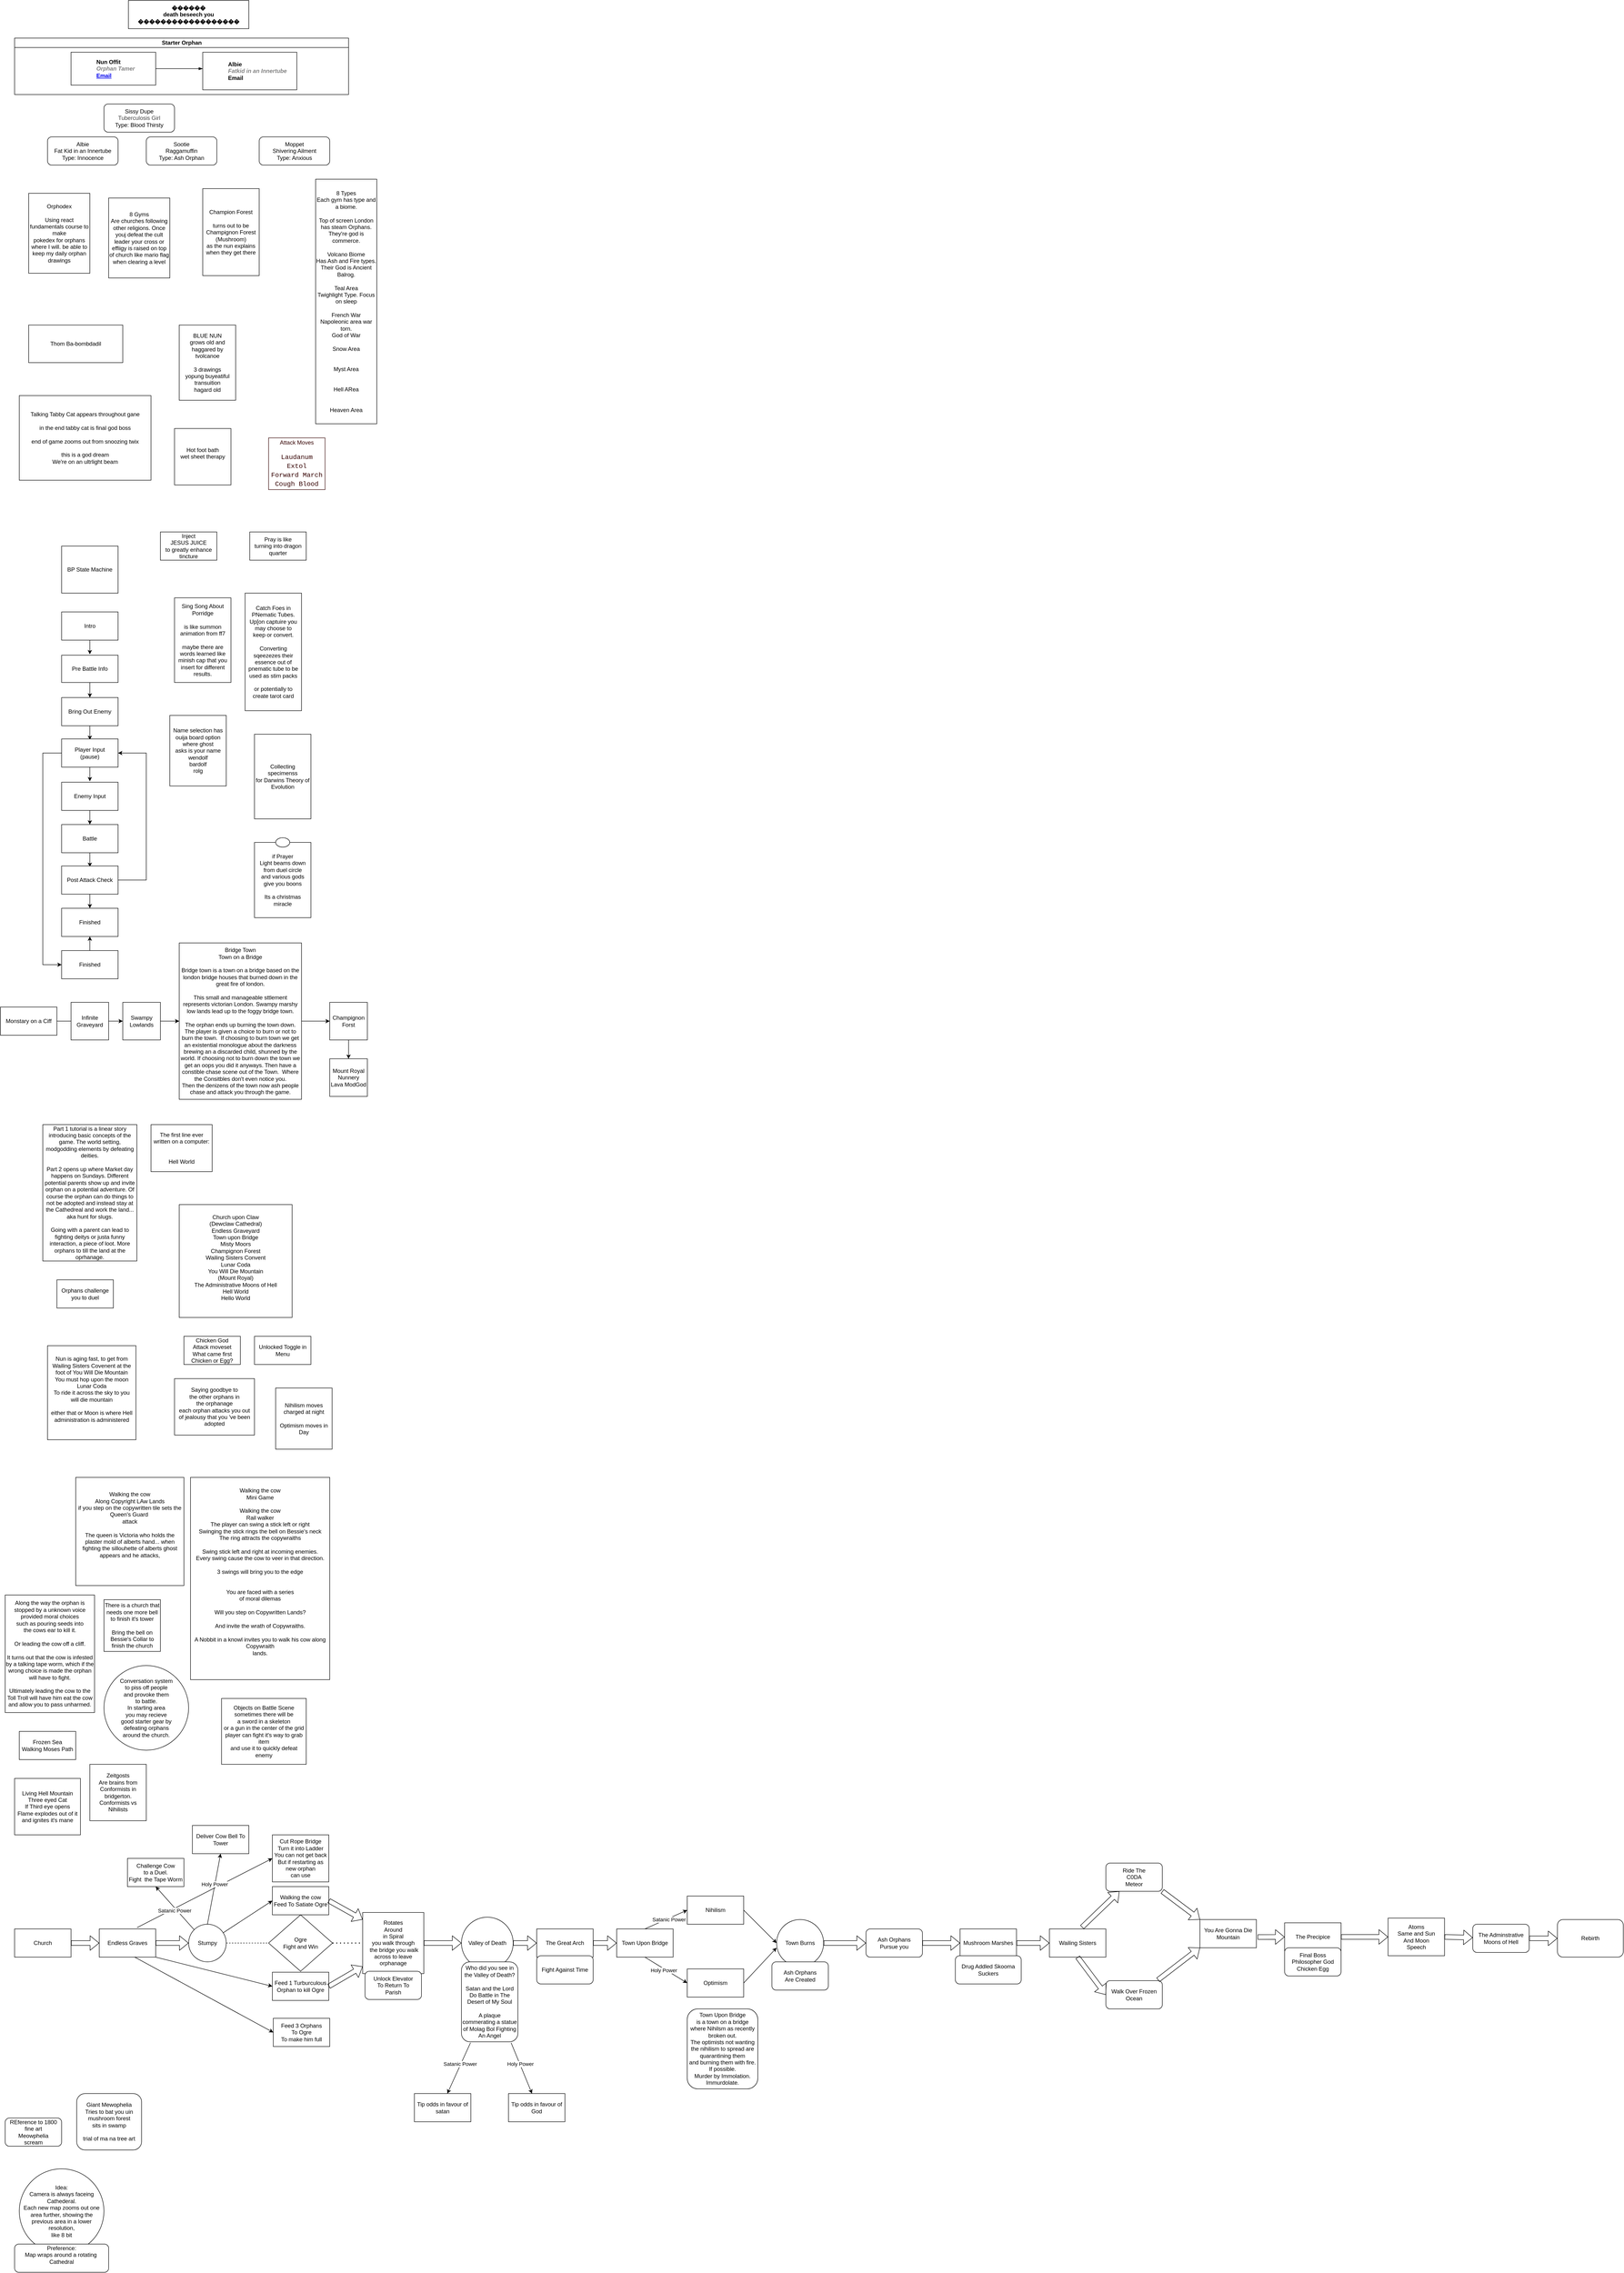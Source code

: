 <mxfile>
    <diagram id="prtHgNgQTEPvFCAcTncT" name="Page-1">
        <mxGraphModel dx="790" dy="664" grid="1" gridSize="10" guides="1" tooltips="1" connect="1" arrows="1" fold="1" page="1" pageScale="1" pageWidth="827" pageHeight="1169" math="0" shadow="0">
            <root>
                <mxCell id="0"/>
                <mxCell id="1" parent="0"/>
                <mxCell id="dNxyNK7c78bLwvsdeMH5-11" value="Starter Orphan" style="swimlane;html=1;startSize=20;horizontal=1;containerType=tree;glass=0;" parent="1" vertex="1">
                    <mxGeometry x="40" y="80" width="710" height="120" as="geometry"/>
                </mxCell>
                <UserObject label="%name%&lt;br&gt;&lt;i style=&quot;color: gray&quot;&gt;%position%&lt;/i&gt;&lt;br&gt;&lt;a href=&quot;mailto:%email%&quot;&gt;Email&lt;/a&gt;" name="Nun Offit" position="Orphan Tamer" location="Office 1" email="me@example.com" placeholders="1" link="https://www.draw.io" id="dNxyNK7c78bLwvsdeMH5-12">
                    <mxCell style="label;image=https://cdn3.iconfinder.com/data/icons/user-avatars-1/512/users-3-128.png;whiteSpace=wrap;html=1;rounded=0;glass=0;treeMoving=1;treeFolding=1;" parent="dNxyNK7c78bLwvsdeMH5-11" vertex="1">
                        <mxGeometry x="120" y="30" width="180" height="70" as="geometry"/>
                    </mxCell>
                </UserObject>
                <mxCell id="dNxyNK7c78bLwvsdeMH5-13" value="" style="endArrow=blockThin;endFill=1;fontSize=11;edgeStyle=elbowEdgeStyle;elbow=vertical;rounded=0;" parent="dNxyNK7c78bLwvsdeMH5-11" source="dNxyNK7c78bLwvsdeMH5-12" target="dNxyNK7c78bLwvsdeMH5-14" edge="1">
                    <mxGeometry relative="1" as="geometry"/>
                </mxCell>
                <UserObject label="Albie&lt;br&gt;&lt;i style=&quot;color: gray&quot;&gt;Fatkid in an Innertube&lt;/i&gt;&lt;br&gt;Email" name="Priest Peter Phillips" position="Orphan Tamer" location="Office 2" placeholders="1" id="dNxyNK7c78bLwvsdeMH5-14">
                    <mxCell style="label;image=https://cdn3.iconfinder.com/data/icons/user-avatars-1/512/users-10-3-128.png;whiteSpace=wrap;html=1;rounded=0;glass=0;treeFolding=1;treeMoving=1;" parent="dNxyNK7c78bLwvsdeMH5-11" vertex="1">
                        <mxGeometry x="400" y="30" width="200" height="80" as="geometry"/>
                    </mxCell>
                </UserObject>
                <mxCell id="9H34w2Jh71Ep6UbLUVoz-1" value="&lt;div&gt;Albie&lt;/div&gt;Fat Kid in an Innertube&lt;div&gt;Type: Innocence&lt;/div&gt;" style="rounded=1;whiteSpace=wrap;html=1;" parent="1" vertex="1">
                    <mxGeometry x="110" y="290" width="150" height="60" as="geometry"/>
                </mxCell>
                <mxCell id="9H34w2Jh71Ep6UbLUVoz-2" value="&lt;div&gt;Sootie&lt;/div&gt;Raggamuffin&lt;br&gt;&lt;div&gt;Type: Ash Orphan&lt;/div&gt;" style="rounded=1;whiteSpace=wrap;html=1;" parent="1" vertex="1">
                    <mxGeometry x="320" y="290" width="150" height="60" as="geometry"/>
                </mxCell>
                <mxCell id="9H34w2Jh71Ep6UbLUVoz-3" value="&lt;div&gt;Moppet&lt;/div&gt;Shivering Ailment&lt;br&gt;&lt;div&gt;Type: Anxious&lt;/div&gt;" style="rounded=1;whiteSpace=wrap;html=1;" parent="1" vertex="1">
                    <mxGeometry x="560" y="290" width="150" height="60" as="geometry"/>
                </mxCell>
                <mxCell id="c4BANhSZFIQ7KN4WRA-t-1" value="Orphodex&lt;div&gt;&lt;br&gt;&lt;/div&gt;&lt;div&gt;Using react fundamentals course to make&lt;/div&gt;&lt;div&gt;pokedex for orphans where I will. be able to keep my daily orphan drawings&lt;/div&gt;" style="rounded=0;whiteSpace=wrap;html=1;" parent="1" vertex="1">
                    <mxGeometry x="70" y="410" width="130" height="170" as="geometry"/>
                </mxCell>
                <mxCell id="lMN6it-LYemtHTq4qIZc-1" value="8 Gyms&lt;div&gt;Are churches following other religions. Once youj defeat the cult leader your cross or effiigy is raised on top of church like mario flag when clearing a level&lt;/div&gt;" style="rounded=0;whiteSpace=wrap;html=1;" parent="1" vertex="1">
                    <mxGeometry x="240" y="420" width="130" height="170" as="geometry"/>
                </mxCell>
                <mxCell id="lMN6it-LYemtHTq4qIZc-2" value="&lt;div&gt;8 Types&lt;/div&gt;&lt;div&gt;Each gym has type and a biome.&lt;/div&gt;&lt;div&gt;&lt;br&gt;&lt;/div&gt;&lt;div&gt;Top of screen London has steam Orphans.&lt;/div&gt;&lt;div&gt;They&#39;re god is commerce.&lt;/div&gt;&lt;div&gt;&lt;br&gt;&lt;/div&gt;&lt;div&gt;Volcano Biome&lt;br&gt;Has Ash and Fire types. Their God is Ancient Balrog.&lt;/div&gt;&lt;div&gt;&lt;br&gt;&lt;/div&gt;&lt;div&gt;Teal Area&lt;/div&gt;&lt;div&gt;Twighlight Type. Focus on sleep&lt;/div&gt;&lt;div&gt;&lt;br&gt;&lt;/div&gt;&lt;div&gt;French War&lt;br&gt;Napoleonic area war torn.&lt;br&gt;God of War&lt;/div&gt;&lt;div&gt;&lt;br&gt;&lt;/div&gt;&lt;div&gt;Snow Area&lt;br&gt;&lt;br&gt;&lt;br&gt;Myst Area&lt;br&gt;&lt;br&gt;&lt;/div&gt;&lt;div&gt;&lt;br&gt;&lt;/div&gt;&lt;div&gt;Hell ARea&lt;/div&gt;&lt;div&gt;&lt;br&gt;&lt;/div&gt;&lt;div&gt;&lt;br&gt;&lt;/div&gt;&lt;div&gt;Heaven Area&lt;/div&gt;" style="rounded=0;whiteSpace=wrap;html=1;" parent="1" vertex="1">
                    <mxGeometry x="680" y="380" width="130" height="520" as="geometry"/>
                </mxCell>
                <mxCell id="1dcjqhPWXCqPS0pfsLZp-1" value="BP State Machine" style="rounded=0;whiteSpace=wrap;html=1;" parent="1" vertex="1">
                    <mxGeometry x="140" y="1160" width="120" height="100" as="geometry"/>
                </mxCell>
                <mxCell id="1dcjqhPWXCqPS0pfsLZp-2" value="Intro" style="rounded=0;whiteSpace=wrap;html=1;" parent="1" vertex="1">
                    <mxGeometry x="140" y="1300" width="120" height="60" as="geometry"/>
                </mxCell>
                <mxCell id="1dcjqhPWXCqPS0pfsLZp-5" value="" style="endArrow=classic;html=1;rounded=0;exitX=0.5;exitY=1;exitDx=0;exitDy=0;entryX=0.5;entryY=0;entryDx=0;entryDy=0;" parent="1" source="1dcjqhPWXCqPS0pfsLZp-2" edge="1">
                    <mxGeometry width="50" height="50" relative="1" as="geometry">
                        <mxPoint x="390" y="1340" as="sourcePoint"/>
                        <mxPoint x="200" y="1390" as="targetPoint"/>
                    </mxGeometry>
                </mxCell>
                <mxCell id="1dcjqhPWXCqPS0pfsLZp-6" value="Pre Battle Info" style="rounded=0;whiteSpace=wrap;html=1;" parent="1" vertex="1">
                    <mxGeometry x="140" y="1392" width="120" height="58" as="geometry"/>
                </mxCell>
                <mxCell id="1dcjqhPWXCqPS0pfsLZp-7" value="" style="endArrow=classic;html=1;rounded=0;exitX=0.5;exitY=1;exitDx=0;exitDy=0;entryX=0.5;entryY=0;entryDx=0;entryDy=0;" parent="1" source="1dcjqhPWXCqPS0pfsLZp-6" edge="1">
                    <mxGeometry width="50" height="50" relative="1" as="geometry">
                        <mxPoint x="390" y="1432" as="sourcePoint"/>
                        <mxPoint x="200" y="1482" as="targetPoint"/>
                    </mxGeometry>
                </mxCell>
                <mxCell id="1dcjqhPWXCqPS0pfsLZp-8" value="Bring Out Enemy" style="rounded=0;whiteSpace=wrap;html=1;" parent="1" vertex="1">
                    <mxGeometry x="140" y="1482" width="120" height="60" as="geometry"/>
                </mxCell>
                <mxCell id="1dcjqhPWXCqPS0pfsLZp-9" value="" style="endArrow=classic;html=1;rounded=0;exitX=0.5;exitY=1;exitDx=0;exitDy=0;entryX=0.5;entryY=0;entryDx=0;entryDy=0;" parent="1" source="1dcjqhPWXCqPS0pfsLZp-8" edge="1">
                    <mxGeometry width="50" height="50" relative="1" as="geometry">
                        <mxPoint x="390" y="1522" as="sourcePoint"/>
                        <mxPoint x="200" y="1572" as="targetPoint"/>
                    </mxGeometry>
                </mxCell>
                <mxCell id="1dcjqhPWXCqPS0pfsLZp-10" value="Player Input&lt;br&gt;(pause)" style="rounded=0;whiteSpace=wrap;html=1;" parent="1" vertex="1">
                    <mxGeometry x="140" y="1570" width="120" height="60" as="geometry"/>
                </mxCell>
                <mxCell id="1dcjqhPWXCqPS0pfsLZp-11" value="" style="endArrow=classic;html=1;rounded=0;exitX=0.5;exitY=1;exitDx=0;exitDy=0;entryX=0.5;entryY=0;entryDx=0;entryDy=0;" parent="1" source="1dcjqhPWXCqPS0pfsLZp-10" edge="1">
                    <mxGeometry width="50" height="50" relative="1" as="geometry">
                        <mxPoint x="390" y="1610" as="sourcePoint"/>
                        <mxPoint x="200" y="1660" as="targetPoint"/>
                    </mxGeometry>
                </mxCell>
                <mxCell id="1dcjqhPWXCqPS0pfsLZp-12" value="Enemy Input" style="rounded=0;whiteSpace=wrap;html=1;" parent="1" vertex="1">
                    <mxGeometry x="140" y="1662" width="120" height="60" as="geometry"/>
                </mxCell>
                <mxCell id="1dcjqhPWXCqPS0pfsLZp-13" value="" style="endArrow=classic;html=1;rounded=0;exitX=0.5;exitY=1;exitDx=0;exitDy=0;entryX=0.5;entryY=0;entryDx=0;entryDy=0;" parent="1" source="1dcjqhPWXCqPS0pfsLZp-12" edge="1">
                    <mxGeometry width="50" height="50" relative="1" as="geometry">
                        <mxPoint x="390" y="1702" as="sourcePoint"/>
                        <mxPoint x="200" y="1752" as="targetPoint"/>
                    </mxGeometry>
                </mxCell>
                <mxCell id="1dcjqhPWXCqPS0pfsLZp-14" value="Battle" style="rounded=0;whiteSpace=wrap;html=1;" parent="1" vertex="1">
                    <mxGeometry x="140" y="1752" width="120" height="60" as="geometry"/>
                </mxCell>
                <mxCell id="1dcjqhPWXCqPS0pfsLZp-15" value="" style="endArrow=classic;html=1;rounded=0;exitX=0.5;exitY=1;exitDx=0;exitDy=0;entryX=0.5;entryY=0;entryDx=0;entryDy=0;" parent="1" source="1dcjqhPWXCqPS0pfsLZp-14" edge="1">
                    <mxGeometry width="50" height="50" relative="1" as="geometry">
                        <mxPoint x="390" y="1792" as="sourcePoint"/>
                        <mxPoint x="200" y="1842" as="targetPoint"/>
                    </mxGeometry>
                </mxCell>
                <mxCell id="1dcjqhPWXCqPS0pfsLZp-16" value="" style="endArrow=classic;html=1;rounded=0;entryX=1;entryY=0.5;entryDx=0;entryDy=0;exitX=1;exitY=0.5;exitDx=0;exitDy=0;" parent="1" source="1dcjqhPWXCqPS0pfsLZp-18" target="1dcjqhPWXCqPS0pfsLZp-10" edge="1">
                    <mxGeometry width="50" height="50" relative="1" as="geometry">
                        <mxPoint x="320" y="1880" as="sourcePoint"/>
                        <mxPoint x="440" y="1540" as="targetPoint"/>
                        <Array as="points">
                            <mxPoint x="320" y="1870"/>
                            <mxPoint x="320" y="1600"/>
                        </Array>
                    </mxGeometry>
                </mxCell>
                <mxCell id="1dcjqhPWXCqPS0pfsLZp-17" value="" style="endArrow=classic;html=1;rounded=0;exitX=0;exitY=0.5;exitDx=0;exitDy=0;entryX=0;entryY=0.5;entryDx=0;entryDy=0;" parent="1" source="1dcjqhPWXCqPS0pfsLZp-10" target="1dcjqhPWXCqPS0pfsLZp-23" edge="1">
                    <mxGeometry width="50" height="50" relative="1" as="geometry">
                        <mxPoint x="390" y="1580" as="sourcePoint"/>
                        <mxPoint x="90" y="2080" as="targetPoint"/>
                        <Array as="points">
                            <mxPoint x="100" y="1600"/>
                            <mxPoint x="100" y="2050"/>
                        </Array>
                    </mxGeometry>
                </mxCell>
                <mxCell id="1dcjqhPWXCqPS0pfsLZp-18" value="Post Attack Check" style="rounded=0;whiteSpace=wrap;html=1;" parent="1" vertex="1">
                    <mxGeometry x="140" y="1840" width="120" height="60" as="geometry"/>
                </mxCell>
                <mxCell id="1dcjqhPWXCqPS0pfsLZp-19" value="" style="endArrow=classic;html=1;rounded=0;exitX=0.5;exitY=1;exitDx=0;exitDy=0;entryX=0.5;entryY=0;entryDx=0;entryDy=0;" parent="1" source="1dcjqhPWXCqPS0pfsLZp-18" edge="1">
                    <mxGeometry width="50" height="50" relative="1" as="geometry">
                        <mxPoint x="390" y="1880" as="sourcePoint"/>
                        <mxPoint x="200" y="1930" as="targetPoint"/>
                    </mxGeometry>
                </mxCell>
                <mxCell id="1dcjqhPWXCqPS0pfsLZp-20" value="Finished" style="rounded=0;whiteSpace=wrap;html=1;" parent="1" vertex="1">
                    <mxGeometry x="140" y="1930" width="120" height="60" as="geometry"/>
                </mxCell>
                <mxCell id="1dcjqhPWXCqPS0pfsLZp-23" value="Finished" style="rounded=0;whiteSpace=wrap;html=1;" parent="1" vertex="1">
                    <mxGeometry x="140" y="2020" width="120" height="60" as="geometry"/>
                </mxCell>
                <mxCell id="1dcjqhPWXCqPS0pfsLZp-26" value="" style="edgeStyle=orthogonalEdgeStyle;rounded=0;orthogonalLoop=1;jettySize=auto;html=1;" parent="1" edge="1">
                    <mxGeometry relative="1" as="geometry">
                        <mxPoint x="200" y="2020" as="sourcePoint"/>
                        <mxPoint x="200" y="1990" as="targetPoint"/>
                        <Array as="points">
                            <mxPoint x="200" y="2010"/>
                            <mxPoint x="200" y="2010"/>
                        </Array>
                    </mxGeometry>
                </mxCell>
                <mxCell id="1dcjqhPWXCqPS0pfsLZp-27" value="BLUE NUN&lt;div&gt;grows old and haggared by tvolcanoe&lt;/div&gt;&lt;div&gt;&lt;br&gt;&lt;/div&gt;&lt;div&gt;3 drawings&lt;/div&gt;&lt;div&gt;yopung buyeatiful&lt;/div&gt;&lt;div&gt;transuition&lt;/div&gt;&lt;div&gt;hagard old&lt;/div&gt;" style="rounded=0;whiteSpace=wrap;html=1;" parent="1" vertex="1">
                    <mxGeometry x="390" y="690" width="120" height="160" as="geometry"/>
                </mxCell>
                <mxCell id="1dcjqhPWXCqPS0pfsLZp-28" value="Thom Ba-bombdadil" style="rounded=0;whiteSpace=wrap;html=1;" parent="1" vertex="1">
                    <mxGeometry x="70" y="690" width="200" height="80" as="geometry"/>
                </mxCell>
                <mxCell id="EJm_T1MfFVbmYTKbSGmN-1" value="Champion Forest&lt;div&gt;&lt;br&gt;&lt;/div&gt;&lt;div&gt;turns out to be&lt;/div&gt;&lt;div&gt;Champignon Forest&lt;/div&gt;&lt;div&gt;(Mushroom)&lt;/div&gt;&lt;div&gt;as the nun explains&lt;/div&gt;&lt;div&gt;when they get there&lt;/div&gt;" style="rounded=0;whiteSpace=wrap;html=1;" parent="1" vertex="1">
                    <mxGeometry x="440" y="400" width="120" height="185" as="geometry"/>
                </mxCell>
                <mxCell id="NaM-DlOi4ERBnAFPFXcm-1" value="Talking Tabby Cat appears throughout gane&lt;div&gt;&lt;br&gt;&lt;/div&gt;&lt;div&gt;in the end tabby cat is final god boss&lt;/div&gt;&lt;div&gt;&lt;br&gt;&lt;/div&gt;&lt;div&gt;end of game zooms out from snoozing twix&lt;/div&gt;&lt;div&gt;&lt;br&gt;&lt;/div&gt;&lt;div&gt;this is a god dream&lt;/div&gt;&lt;div&gt;We&#39;re on an ultrlight beam&lt;/div&gt;" style="rounded=0;whiteSpace=wrap;html=1;" parent="1" vertex="1">
                    <mxGeometry x="50" y="840" width="280" height="180" as="geometry"/>
                </mxCell>
                <mxCell id="_eeatI-6LmOxNyW0kUMp-2" value="Inject&lt;br&gt;JESUS JUICE&lt;div&gt;to greatly enhance tincture&lt;/div&gt;" style="rounded=0;whiteSpace=wrap;html=1;" parent="1" vertex="1">
                    <mxGeometry x="350" y="1130" width="120" height="60" as="geometry"/>
                </mxCell>
                <mxCell id="_eeatI-6LmOxNyW0kUMp-3" value="Sing Song About&lt;div&gt;Porridge&lt;/div&gt;&lt;div&gt;&lt;br&gt;&lt;/div&gt;&lt;div&gt;is like summon animation from ff7&lt;/div&gt;&lt;div&gt;&lt;br&gt;&lt;/div&gt;&lt;div&gt;maybe there are words learned like minish cap that you insert for different results.&lt;/div&gt;" style="rounded=0;whiteSpace=wrap;html=1;" parent="1" vertex="1">
                    <mxGeometry x="380" y="1270" width="120" height="180" as="geometry"/>
                </mxCell>
                <mxCell id="_eeatI-6LmOxNyW0kUMp-4" value="Pray is like&lt;div&gt;turning into dragon quarter&lt;/div&gt;" style="rounded=0;whiteSpace=wrap;html=1;" parent="1" vertex="1">
                    <mxGeometry x="540" y="1130" width="120" height="60" as="geometry"/>
                </mxCell>
                <mxCell id="WhSgem01bFfFkYUl3J8e-1" value="&lt;div&gt;&lt;b&gt;������&lt;/b&gt;&lt;/div&gt;&lt;b&gt;death beseech you&lt;/b&gt;&lt;div&gt;&lt;b&gt;������&lt;/b&gt;&lt;span style=&quot;background-color: transparent;&quot;&gt;&lt;b&gt;������&lt;/b&gt;&lt;/span&gt;&lt;span style=&quot;background-color: transparent;&quot;&gt;&lt;b&gt;������&lt;br&gt;&lt;/b&gt;&lt;/span&gt;&lt;/div&gt;" style="rounded=0;whiteSpace=wrap;html=1;" parent="1" vertex="1">
                    <mxGeometry x="282" width="256" height="60" as="geometry"/>
                </mxCell>
                <mxCell id="WhSgem01bFfFkYUl3J8e-2" value="Catch Foes in PNematic Tubes.&lt;div&gt;Up[on captuire you may choose to&lt;/div&gt;&lt;div&gt;keep or convert.&lt;/div&gt;&lt;div&gt;&lt;br&gt;&lt;/div&gt;&lt;div&gt;Converting sqeezezes their essence out of pnematic tube to be used as stim packs&lt;/div&gt;&lt;div&gt;&lt;br&gt;&lt;/div&gt;&lt;div&gt;or potentially to create tarot card&lt;/div&gt;" style="rounded=0;whiteSpace=wrap;html=1;" parent="1" vertex="1">
                    <mxGeometry x="530" y="1260" width="120" height="250" as="geometry"/>
                </mxCell>
                <mxCell id="WhSgem01bFfFkYUl3J8e-3" value="Name selection has&lt;div&gt;ouija board option&lt;/div&gt;&lt;div&gt;where ghost&lt;/div&gt;&lt;div&gt;asks is your name wendolf&lt;/div&gt;&lt;div&gt;bardolf&lt;/div&gt;&lt;div&gt;rolg&lt;/div&gt;" style="rounded=0;whiteSpace=wrap;html=1;" parent="1" vertex="1">
                    <mxGeometry x="370" y="1520" width="120" height="150" as="geometry"/>
                </mxCell>
                <mxCell id="WhSgem01bFfFkYUl3J8e-4" value="Collecting specimenss&lt;div&gt;for Darwins Theory of&lt;/div&gt;&lt;div&gt;Evolution&lt;/div&gt;" style="rounded=0;whiteSpace=wrap;html=1;" parent="1" vertex="1">
                    <mxGeometry x="550" y="1560" width="120" height="180" as="geometry"/>
                </mxCell>
                <mxCell id="QeXgW6aQJEQ1C3spduMK-1" value="Hot foot bath&lt;div&gt;wet sheet therapy&lt;/div&gt;&lt;div&gt;&lt;br&gt;&lt;/div&gt;" style="rounded=0;whiteSpace=wrap;html=1;" parent="1" vertex="1">
                    <mxGeometry x="380" y="910" width="120" height="120" as="geometry"/>
                </mxCell>
                <mxCell id="zhvqqRehltlr2zDm-ukN-1" value="&lt;font style=&quot;color: rgb(51, 0, 0);&quot;&gt;Attack Moves&lt;/font&gt;&lt;div&gt;&lt;font style=&quot;color: rgb(51, 0, 0);&quot;&gt;&lt;br&gt;&lt;/font&gt;&lt;/div&gt;&lt;div&gt;&lt;div style=&quot;font-family: &amp;quot;Operator Mono Lig&amp;quot;, Menlo, Monaco, &amp;quot;Courier New&amp;quot;, monospace, Consolas, &amp;quot;Courier New&amp;quot;, monospace; font-size: 14px; line-height: 19px; white-space: pre;&quot;&gt;&lt;span style=&quot;background-color: light-dark(#ffffff, var(--ge-dark-color, #121212));&quot;&gt;&lt;font style=&quot;color: rgb(51, 0, 0);&quot;&gt;Laudanum&lt;/font&gt;&lt;/span&gt;&lt;/div&gt;&lt;/div&gt;&lt;div style=&quot;font-family: &amp;quot;Operator Mono Lig&amp;quot;, Menlo, Monaco, &amp;quot;Courier New&amp;quot;, monospace, Consolas, &amp;quot;Courier New&amp;quot;, monospace; font-size: 14px; line-height: 19px; white-space: pre; color: rgb(239, 240, 235);&quot;&gt;&lt;div style=&quot;line-height: 19px;&quot;&gt;&lt;span style=&quot;background-color: light-dark(#ffffff, var(--ge-dark-color, #121212)); color: rgb(90, 247, 142);&quot;&gt;&lt;font style=&quot;color: rgb(51, 0, 0);&quot;&gt;Extol&lt;/font&gt;&lt;/span&gt;&lt;/div&gt;&lt;div style=&quot;line-height: 19px;&quot;&gt;&lt;span style=&quot;background-color: light-dark(#ffffff, var(--ge-dark-color, #121212)); color: rgb(90, 247, 142);&quot;&gt;&lt;font style=&quot;color: rgb(51, 0, 0);&quot;&gt;Forward March&lt;/font&gt;&lt;/span&gt;&lt;/div&gt;&lt;div style=&quot;line-height: 19px;&quot;&gt;&lt;div style=&quot;line-height: 19px;&quot;&gt;&lt;span style=&quot;background-color: light-dark(#ffffff, var(--ge-dark-color, #121212)); color: rgb(90, 247, 142);&quot;&gt;&lt;font style=&quot;color: rgb(51, 0, 0);&quot;&gt;Cough Blood&lt;/font&gt;&lt;/span&gt;&lt;/div&gt;&lt;/div&gt;&lt;/div&gt;" style="rounded=0;whiteSpace=wrap;html=1;strokeColor=#330000;" parent="1" vertex="1">
                    <mxGeometry x="580" y="930" width="120" height="110" as="geometry"/>
                </mxCell>
                <mxCell id="qNe9hVO4kIWgMy4WHAtG-1" value="&lt;div&gt;if Prayer&lt;/div&gt;Light beams down&lt;div&gt;from duel circle&lt;/div&gt;&lt;div&gt;and various gods&lt;/div&gt;&lt;div&gt;give you boons&lt;/div&gt;&lt;div&gt;&lt;br&gt;&lt;/div&gt;&lt;div&gt;Its a christmas&lt;/div&gt;&lt;div&gt;miracle&lt;/div&gt;" style="rounded=0;whiteSpace=wrap;html=1;" parent="1" vertex="1">
                    <mxGeometry x="550" y="1790" width="120" height="160" as="geometry"/>
                </mxCell>
                <mxCell id="qNe9hVO4kIWgMy4WHAtG-2" value="" style="ellipse;whiteSpace=wrap;html=1;" parent="1" vertex="1">
                    <mxGeometry x="595" y="1780" width="30" height="20" as="geometry"/>
                </mxCell>
                <mxCell id="2" value="Bridge Town&lt;br&gt;Town on a Bridge&lt;br&gt;&lt;div&gt;&lt;br&gt;&lt;/div&gt;&lt;div&gt;Bridge town is a town on a bridge based on the london bridge houses that burned down in the great fire of london.&lt;br&gt;&lt;br&gt;This small and manageable sttlement represents victorian London. Swampy marshy low lands lead up to the foggy bridge town.&lt;/div&gt;&lt;div&gt;&lt;br&gt;&lt;/div&gt;&lt;div&gt;The orphan ends up burning the town down. The player is given a choice to burn or not to burn the town.&amp;nbsp; If choosing to burn town we get an existential monologue about the darkness brewing an a discarded child, shunned by the world. If choosing not to burn down the town we get an oops you did it anyways. Then have a constible chase scene out of the Town.&amp;nbsp; Where the Consitbles don&#39;t even notice you.&lt;/div&gt;&lt;div&gt;Then the denizens of the town now ash people chase and attack you through the game.&lt;/div&gt;" style="rounded=0;whiteSpace=wrap;html=1;" parent="1" vertex="1">
                    <mxGeometry x="390" y="2003.75" width="260" height="332.5" as="geometry"/>
                </mxCell>
                <mxCell id="3" value="Monstary on a Ciff" style="rounded=0;whiteSpace=wrap;html=1;" parent="1" vertex="1">
                    <mxGeometry x="10" y="2140" width="120" height="60" as="geometry"/>
                </mxCell>
                <mxCell id="4" value="" style="endArrow=classic;html=1;exitX=1;exitY=0.5;exitDx=0;exitDy=0;" parent="1" source="3" edge="1">
                    <mxGeometry width="50" height="50" relative="1" as="geometry">
                        <mxPoint x="380" y="2240" as="sourcePoint"/>
                        <mxPoint x="200" y="2170" as="targetPoint"/>
                    </mxGeometry>
                </mxCell>
                <mxCell id="5" value="Infinite&lt;div&gt;Graveyard&lt;/div&gt;" style="whiteSpace=wrap;html=1;aspect=fixed;" parent="1" vertex="1">
                    <mxGeometry x="160" y="2130" width="80" height="80" as="geometry"/>
                </mxCell>
                <mxCell id="6" value="" style="endArrow=classic;html=1;exitX=1;exitY=0.5;exitDx=0;exitDy=0;entryX=0;entryY=0.5;entryDx=0;entryDy=0;" parent="1" source="7" target="2" edge="1">
                    <mxGeometry width="50" height="50" relative="1" as="geometry">
                        <mxPoint x="260" y="2240" as="sourcePoint"/>
                        <mxPoint x="310" y="2190" as="targetPoint"/>
                    </mxGeometry>
                </mxCell>
                <mxCell id="8" value="" style="endArrow=classic;html=1;exitX=1;exitY=0.5;exitDx=0;exitDy=0;entryX=0;entryY=0.5;entryDx=0;entryDy=0;" parent="1" source="5" target="7" edge="1">
                    <mxGeometry width="50" height="50" relative="1" as="geometry">
                        <mxPoint x="280" y="2170" as="sourcePoint"/>
                        <mxPoint x="390" y="2170" as="targetPoint"/>
                    </mxGeometry>
                </mxCell>
                <mxCell id="7" value="Swampy&lt;div&gt;Lowlands&lt;/div&gt;" style="whiteSpace=wrap;html=1;aspect=fixed;" parent="1" vertex="1">
                    <mxGeometry x="270" y="2130" width="80" height="80" as="geometry"/>
                </mxCell>
                <mxCell id="9" value="Champignon Forst" style="whiteSpace=wrap;html=1;aspect=fixed;" parent="1" vertex="1">
                    <mxGeometry x="710" y="2130" width="80" height="80" as="geometry"/>
                </mxCell>
                <mxCell id="10" value="" style="endArrow=classic;html=1;exitX=1;exitY=0.5;exitDx=0;exitDy=0;entryX=0;entryY=0.5;entryDx=0;entryDy=0;" parent="1" source="2" target="9" edge="1">
                    <mxGeometry width="50" height="50" relative="1" as="geometry">
                        <mxPoint x="710" y="2240" as="sourcePoint"/>
                        <mxPoint x="760" y="2190" as="targetPoint"/>
                    </mxGeometry>
                </mxCell>
                <mxCell id="11" value="" style="endArrow=classic;html=1;exitX=0.5;exitY=1;exitDx=0;exitDy=0;entryX=0.5;entryY=0;entryDx=0;entryDy=0;" parent="1" source="9" target="12" edge="1">
                    <mxGeometry width="50" height="50" relative="1" as="geometry">
                        <mxPoint x="710" y="2240" as="sourcePoint"/>
                        <mxPoint x="750" y="2260" as="targetPoint"/>
                    </mxGeometry>
                </mxCell>
                <mxCell id="12" value="Mount Royal&lt;div&gt;Nunnery&lt;/div&gt;&lt;div&gt;Lava ModGod&lt;/div&gt;" style="whiteSpace=wrap;html=1;aspect=fixed;" parent="1" vertex="1">
                    <mxGeometry x="710" y="2250" width="80" height="80" as="geometry"/>
                </mxCell>
                <mxCell id="13" value="&lt;div&gt;&lt;span style=&quot;color: rgb(0, 0, 0);&quot;&gt;Sissy Dupe&lt;/span&gt;&lt;/div&gt;&lt;span style=&quot;color: rgb(63, 63, 63);&quot;&gt;Tuberculosis Girl&lt;/span&gt;&lt;br&gt;&lt;div&gt;Type: Blood Thirsty&lt;/div&gt;" style="rounded=1;whiteSpace=wrap;html=1;" parent="1" vertex="1">
                    <mxGeometry x="230" y="220" width="150" height="60" as="geometry"/>
                </mxCell>
                <mxCell id="14" value="Part 1 tutorial is a linear story introducing basic concepts of the game. The world setting, modgodding elements by defeating deities.&lt;div&gt;&lt;br&gt;&lt;/div&gt;&lt;div&gt;Part 2 opens up where Market day happens on Sundays. Different potential parents show up and invite orphan on a potential adventure. Of course the orphan can do things to not be adopted and instead stay at the Cathedreal and work the land... aka hunt for slugs.&lt;/div&gt;&lt;div&gt;&lt;br&gt;&lt;/div&gt;&lt;div&gt;Going with a parent can lead to fighting deitys or justa funny interaction, a piece of loot. More orphans to till the land at the oprhanage.&lt;/div&gt;" style="rounded=0;whiteSpace=wrap;html=1;" parent="1" vertex="1">
                    <mxGeometry x="100" y="2390" width="200" height="290" as="geometry"/>
                </mxCell>
                <mxCell id="15" value="The first line ever written on a computer:&lt;div&gt;&lt;br&gt;&lt;/div&gt;&lt;div&gt;&lt;br&gt;&lt;/div&gt;&lt;div&gt;Hell World&lt;/div&gt;" style="rounded=0;whiteSpace=wrap;html=1;" parent="1" vertex="1">
                    <mxGeometry x="330" y="2390" width="130" height="100" as="geometry"/>
                </mxCell>
                <mxCell id="YjPkbUaIYx_jNYHQSDdL-15" value="&lt;div&gt;&lt;span style=&quot;background-color: transparent; color: light-dark(rgb(0, 0, 0), rgb(255, 255, 255));&quot;&gt;Church upon Claw&lt;/span&gt;&lt;/div&gt;&lt;div&gt;&lt;span style=&quot;background-color: transparent; color: light-dark(rgb(0, 0, 0), rgb(255, 255, 255));&quot;&gt;(&lt;/span&gt;&lt;span style=&quot;background-color: transparent; color: light-dark(rgb(0, 0, 0), rgb(255, 255, 255));&quot;&gt;Dewclaw Cathedral)&lt;/span&gt;&lt;/div&gt;&lt;div&gt;Endless Graveyard&lt;/div&gt;&lt;div&gt;Town upon Bridge&lt;/div&gt;&lt;div&gt;Misty Moors&lt;/div&gt;&lt;div&gt;Champignon Forest&lt;/div&gt;&lt;div&gt;Wailing Sisters Convent&lt;/div&gt;&lt;div&gt;Lunar Coda&lt;/div&gt;&lt;div&gt;You Will Die Mountain&lt;/div&gt;&lt;div&gt;(Mount Royal)&lt;/div&gt;&lt;div&gt;The Administrative Moons of Hell&lt;/div&gt;&lt;div&gt;Hell World&lt;/div&gt;&lt;div&gt;Hello World&lt;/div&gt;&lt;div&gt;&lt;br&gt;&lt;/div&gt;" style="rounded=0;whiteSpace=wrap;html=1;" parent="1" vertex="1">
                    <mxGeometry x="390" y="2560" width="240" height="240" as="geometry"/>
                </mxCell>
                <mxCell id="YjPkbUaIYx_jNYHQSDdL-16" value="Nun is aging fast, to get from Wailing Sisters Covenent at the foot of You Will Die Mountain&lt;div&gt;You must hop upon the moon&lt;/div&gt;&lt;div&gt;Lunar Coda&lt;/div&gt;&lt;div&gt;To ride it across the sky to you&lt;/div&gt;&lt;div&gt;will die mountain&lt;/div&gt;&lt;div&gt;&lt;br&gt;&lt;/div&gt;&lt;div&gt;either that or Moon is where Hell administration is administered&lt;br&gt;&lt;div&gt;&lt;br&gt;&lt;/div&gt;&lt;/div&gt;" style="rounded=0;whiteSpace=wrap;html=1;" parent="1" vertex="1">
                    <mxGeometry x="110" y="2860" width="188" height="200" as="geometry"/>
                </mxCell>
                <mxCell id="YjPkbUaIYx_jNYHQSDdL-17" value="Chicken God&lt;div&gt;Attack moveset&lt;/div&gt;&lt;div&gt;What came first&lt;/div&gt;&lt;div&gt;Chicken or Egg?&lt;/div&gt;" style="rounded=0;whiteSpace=wrap;html=1;" parent="1" vertex="1">
                    <mxGeometry x="400" y="2840" width="120" height="60" as="geometry"/>
                </mxCell>
                <mxCell id="16" value="Unlocked Toggle in Menu" style="rounded=0;whiteSpace=wrap;html=1;" parent="1" vertex="1">
                    <mxGeometry x="550" y="2840" width="120" height="60" as="geometry"/>
                </mxCell>
                <mxCell id="58IuxtUkfn7E68bcIEmH-16" value="Nihilism moves charged at night&lt;div&gt;&lt;br&gt;&lt;/div&gt;&lt;div&gt;Optimism moves in Day&lt;/div&gt;" style="rounded=0;whiteSpace=wrap;html=1;" parent="1" vertex="1">
                    <mxGeometry x="595" y="2950" width="120" height="130" as="geometry"/>
                </mxCell>
                <mxCell id="17" value="Orphans challenge you to duel" style="rounded=0;whiteSpace=wrap;html=1;" parent="1" vertex="1">
                    <mxGeometry x="130" y="2720" width="120" height="60" as="geometry"/>
                </mxCell>
                <mxCell id="FhYe4CfdeehGhFqYvxai-17" value="Walking the cow&lt;div&gt;Along Copyright LAw Lands&lt;/div&gt;&lt;div&gt;if you step on the copywritten tile sets the Queen&#39;s Guard&amp;nbsp;&lt;/div&gt;&lt;div&gt;attack&lt;/div&gt;&lt;div&gt;&lt;br&gt;&lt;/div&gt;&lt;div&gt;The queen is Victoria who holds the plaster mold of alberts hand... when fighting the sillouhette of alberts ghost appears and he attacks,&lt;/div&gt;&lt;div&gt;&lt;br&gt;&lt;/div&gt;&lt;div&gt;&lt;br&gt;&lt;/div&gt;" style="whiteSpace=wrap;html=1;aspect=fixed;" parent="1" vertex="1">
                    <mxGeometry x="170" y="3140" width="230" height="230" as="geometry"/>
                </mxCell>
                <mxCell id="ge01rvNQZDmTp5gs2OYc-17" value="Walking the cow&lt;div&gt;Mini Game&lt;/div&gt;&lt;div&gt;&lt;br&gt;&lt;/div&gt;&lt;div&gt;Walking the cow&lt;/div&gt;&lt;div&gt;Rail walker&lt;/div&gt;&lt;div&gt;The player can swing a stick left or right&lt;/div&gt;&lt;div&gt;Swinging the stick rings the bell on Bessie&#39;s neck&lt;/div&gt;&lt;div&gt;The ring attracts the copywraiths&lt;/div&gt;&lt;div&gt;&lt;br&gt;&lt;/div&gt;&lt;div&gt;Swing stick left and right at incoming enemies.&lt;/div&gt;&lt;div&gt;Every swing cause the cow to veer in that direction.&lt;/div&gt;&lt;div&gt;&lt;br&gt;&lt;/div&gt;&lt;div&gt;3 swings will bring you to the edge&lt;/div&gt;&lt;div&gt;&lt;br&gt;&lt;div&gt;&lt;br&gt;&lt;/div&gt;&lt;div&gt;You are faced with a series&lt;/div&gt;&lt;div&gt;of moral dilemas&lt;/div&gt;&lt;div&gt;&lt;br&gt;&lt;/div&gt;&lt;div&gt;Will you step on Copywritten Lands?&lt;/div&gt;&lt;div&gt;&lt;br&gt;&lt;/div&gt;&lt;div&gt;And invite the wrath of Copywraiths.&lt;/div&gt;&lt;div&gt;&lt;br&gt;&lt;/div&gt;&lt;div&gt;A Nobbit in a knowl invites you to walk his cow along Copywraith&lt;/div&gt;&lt;div&gt;lands.&lt;/div&gt;&lt;div&gt;&lt;br&gt;&lt;/div&gt;&lt;div&gt;&lt;br&gt;&lt;/div&gt;&lt;/div&gt;" style="rounded=0;whiteSpace=wrap;html=1;" parent="1" vertex="1">
                    <mxGeometry x="414" y="3140" width="296" height="430" as="geometry"/>
                </mxCell>
                <mxCell id="ge01rvNQZDmTp5gs2OYc-18" value="There is a church that&lt;div&gt;needs one more bell&lt;/div&gt;&lt;div&gt;to finish it&#39;s tower&lt;/div&gt;&lt;div&gt;&lt;br&gt;&lt;/div&gt;&lt;div&gt;Bring the bell on Bessie&#39;s Collar to&lt;/div&gt;&lt;div&gt;finish the church&lt;/div&gt;" style="rounded=0;whiteSpace=wrap;html=1;" parent="1" vertex="1">
                    <mxGeometry x="230" y="3400" width="120" height="110" as="geometry"/>
                </mxCell>
                <mxCell id="ge01rvNQZDmTp5gs2OYc-20" value="Saying goodbye to&lt;div&gt;the other orphans in&lt;/div&gt;&lt;div&gt;the orphanage&lt;/div&gt;&lt;div&gt;each orphan attacks you out&lt;/div&gt;&lt;div&gt;of jealousy that you &#39;ve been&lt;/div&gt;&lt;div&gt;adopted&lt;/div&gt;" style="rounded=0;whiteSpace=wrap;html=1;" parent="1" vertex="1">
                    <mxGeometry x="380" y="2930" width="170" height="120" as="geometry"/>
                </mxCell>
                <mxCell id="ge01rvNQZDmTp5gs2OYc-21" value="Along the way the orphan is stopped by a unknown voice&lt;div&gt;provided moral choices&lt;/div&gt;&lt;div&gt;such as pouring seeds into&lt;/div&gt;&lt;div&gt;the cows ear to kill it.&lt;/div&gt;&lt;div&gt;&lt;br&gt;&lt;/div&gt;&lt;div&gt;Or leading the cow off a cliff.&lt;/div&gt;&lt;div&gt;&lt;br&gt;&lt;/div&gt;&lt;div&gt;It turns out that the cow is infested by a talking tape worm, which if the wrong choice is made the orphan will have to fight.&lt;/div&gt;&lt;div&gt;&lt;br&gt;&lt;/div&gt;&lt;div&gt;Ultimately leading the cow to the Toll Troll will have him eat the cow and allow you to pass unharmed.&lt;/div&gt;" style="rounded=0;whiteSpace=wrap;html=1;" parent="1" vertex="1">
                    <mxGeometry x="20" y="3390" width="190" height="250" as="geometry"/>
                </mxCell>
                <mxCell id="18" value="Frozen Sea&lt;div&gt;Walking Moses Path&lt;/div&gt;" style="rounded=0;whiteSpace=wrap;html=1;" parent="1" vertex="1">
                    <mxGeometry x="50" y="3680" width="120" height="60" as="geometry"/>
                </mxCell>
                <mxCell id="19" value="&lt;div&gt;Living Hell Mountain&lt;/div&gt;Three eyed Cat&lt;div&gt;If Third eye opens&lt;/div&gt;&lt;div&gt;Flame explodes out of it&lt;/div&gt;&lt;div&gt;and ignites it&#39;s mane&lt;/div&gt;" style="rounded=0;whiteSpace=wrap;html=1;" parent="1" vertex="1">
                    <mxGeometry x="40" y="3780" width="140" height="120" as="geometry"/>
                </mxCell>
                <mxCell id="20" value="Zeitgosts&lt;div&gt;Are brains from Conformists in bridgerton.&lt;/div&gt;&lt;div&gt;Conformists vs Nihilists&lt;/div&gt;" style="rounded=0;whiteSpace=wrap;html=1;" parent="1" vertex="1">
                    <mxGeometry x="200" y="3750" width="120" height="120" as="geometry"/>
                </mxCell>
                <mxCell id="21" value="Conversation system&lt;div&gt;to piss off people&lt;/div&gt;&lt;div&gt;and provoke them&lt;/div&gt;&lt;div&gt;to battle.&lt;/div&gt;&lt;div&gt;In starting area&lt;/div&gt;&lt;div&gt;you may recieve&lt;/div&gt;&lt;div&gt;good starter gear by&lt;/div&gt;&lt;div&gt;defeating orphans&lt;/div&gt;&lt;div&gt;around the church.&lt;/div&gt;" style="ellipse;whiteSpace=wrap;html=1;aspect=fixed;" parent="1" vertex="1">
                    <mxGeometry x="230" y="3540" width="180" height="180" as="geometry"/>
                </mxCell>
                <mxCell id="22" value="Church" style="rounded=0;whiteSpace=wrap;html=1;" parent="1" vertex="1">
                    <mxGeometry x="40" y="4100" width="120" height="60" as="geometry"/>
                </mxCell>
                <mxCell id="23" value="" style="shape=flexArrow;endArrow=classic;html=1;exitX=1;exitY=0.5;exitDx=0;exitDy=0;" parent="1" source="22" edge="1">
                    <mxGeometry width="50" height="50" relative="1" as="geometry">
                        <mxPoint x="170" y="4130" as="sourcePoint"/>
                        <mxPoint x="220" y="4130" as="targetPoint"/>
                    </mxGeometry>
                </mxCell>
                <mxCell id="24" value="Endless Graves" style="rounded=0;whiteSpace=wrap;html=1;" parent="1" vertex="1">
                    <mxGeometry x="220" y="4100" width="120" height="60" as="geometry"/>
                </mxCell>
                <mxCell id="26" value="" style="shape=flexArrow;endArrow=classic;html=1;exitX=1;exitY=0.5;exitDx=0;exitDy=0;" parent="1" source="24" edge="1">
                    <mxGeometry width="50" height="50" relative="1" as="geometry">
                        <mxPoint x="170" y="4140" as="sourcePoint"/>
                        <mxPoint x="410" y="4130" as="targetPoint"/>
                    </mxGeometry>
                </mxCell>
                <mxCell id="28" value="Walking the cow&lt;div&gt;Feed To Satiate Ogre&lt;/div&gt;" style="rounded=0;whiteSpace=wrap;html=1;" parent="1" vertex="1">
                    <mxGeometry x="588" y="4010" width="120" height="60" as="geometry"/>
                </mxCell>
                <mxCell id="29" value="" style="shape=flexArrow;endArrow=classic;html=1;exitX=1;exitY=0.5;exitDx=0;exitDy=0;" parent="1" source="28" edge="1">
                    <mxGeometry width="50" height="50" relative="1" as="geometry">
                        <mxPoint x="710" y="4050" as="sourcePoint"/>
                        <mxPoint x="780" y="4080" as="targetPoint"/>
                    </mxGeometry>
                </mxCell>
                <mxCell id="30" value="Feed 1 Turburculous Orphan to kill Ogre" style="rounded=0;whiteSpace=wrap;html=1;" parent="1" vertex="1">
                    <mxGeometry x="588" y="4192" width="120" height="60" as="geometry"/>
                </mxCell>
                <mxCell id="31" value="" style="shape=flexArrow;endArrow=classic;html=1;exitX=1;exitY=0.5;exitDx=0;exitDy=0;" parent="1" source="30" edge="1">
                    <mxGeometry width="50" height="50" relative="1" as="geometry">
                        <mxPoint x="710" y="4192" as="sourcePoint"/>
                        <mxPoint x="780" y="4180" as="targetPoint"/>
                    </mxGeometry>
                </mxCell>
                <mxCell id="34" value="Objects on Battle Scene&lt;div&gt;sometimes there will be&lt;/div&gt;&lt;div&gt;a sword in a skeleton&lt;/div&gt;&lt;div&gt;or a gun in the center of the grid&lt;/div&gt;&lt;div&gt;player can fight it&#39;s way to grab item&lt;/div&gt;&lt;div&gt;and use it to quickly defeat&lt;/div&gt;&lt;div&gt;enemy&lt;/div&gt;" style="rounded=0;whiteSpace=wrap;html=1;" parent="1" vertex="1">
                    <mxGeometry x="480" y="3610" width="180" height="140" as="geometry"/>
                </mxCell>
                <mxCell id="36" value="Ogre&lt;div&gt;Fight and Win&lt;/div&gt;" style="rhombus;whiteSpace=wrap;html=1;" parent="1" vertex="1">
                    <mxGeometry x="580" y="4070" width="136" height="120" as="geometry"/>
                </mxCell>
                <mxCell id="37" value="" style="endArrow=classic;html=1;entryX=0;entryY=0.5;entryDx=0;entryDy=0;" parent="1" source="54" target="28" edge="1">
                    <mxGeometry width="50" height="50" relative="1" as="geometry">
                        <mxPoint x="430" y="4160" as="sourcePoint"/>
                        <mxPoint x="480" y="4110" as="targetPoint"/>
                    </mxGeometry>
                </mxCell>
                <mxCell id="38" value="" style="endArrow=classic;html=1;exitX=1;exitY=1;exitDx=0;exitDy=0;entryX=0;entryY=0.5;entryDx=0;entryDy=0;" parent="1" source="24" target="30" edge="1">
                    <mxGeometry width="50" height="50" relative="1" as="geometry">
                        <mxPoint x="430" y="4160" as="sourcePoint"/>
                        <mxPoint x="480" y="4110" as="targetPoint"/>
                    </mxGeometry>
                </mxCell>
                <mxCell id="39" value="&lt;div&gt;REference to 1800 fine art&lt;/div&gt;Meowphelia&lt;div&gt;scream&lt;/div&gt;" style="rounded=1;whiteSpace=wrap;html=1;" parent="1" vertex="1">
                    <mxGeometry x="20" y="4502" width="120" height="60" as="geometry"/>
                </mxCell>
                <mxCell id="40" value="Giant Mewophelia&lt;div&gt;Tries to bat you uin mushroom forest&lt;/div&gt;&lt;div&gt;sits in swamp&lt;/div&gt;&lt;div&gt;&lt;br&gt;&lt;/div&gt;&lt;div&gt;trial of ma na tree art&lt;/div&gt;" style="rounded=1;whiteSpace=wrap;html=1;" parent="1" vertex="1">
                    <mxGeometry x="172" y="4450" width="138" height="120" as="geometry"/>
                </mxCell>
                <mxCell id="41" value="Idea:&lt;div&gt;Camera is always faceing Cathederal.&lt;/div&gt;&lt;div&gt;Each new map zooms out one area further, showing the previous area in a lower resolution,&lt;/div&gt;&lt;div&gt;like 8 bit&lt;/div&gt;" style="ellipse;whiteSpace=wrap;html=1;aspect=fixed;" parent="1" vertex="1">
                    <mxGeometry x="50" y="4610" width="180" height="180" as="geometry"/>
                </mxCell>
                <mxCell id="43" value="Preference:&lt;div&gt;Map wraps around a rotating&amp;nbsp;&lt;/div&gt;&lt;div&gt;Cathedral&lt;/div&gt;&lt;div&gt;&lt;br&gt;&lt;/div&gt;" style="rounded=1;whiteSpace=wrap;html=1;" vertex="1" parent="1">
                    <mxGeometry x="40" y="4770" width="200" height="60" as="geometry"/>
                </mxCell>
                <mxCell id="44" value="" style="endArrow=classic;html=1;exitX=0.623;exitY=0.993;exitDx=0;exitDy=0;exitPerimeter=0;entryX=0;entryY=0.5;entryDx=0;entryDy=0;" edge="1" parent="1" source="24" target="45">
                    <mxGeometry width="50" height="50" relative="1" as="geometry">
                        <mxPoint x="440" y="4250" as="sourcePoint"/>
                        <mxPoint x="400" y="4330" as="targetPoint"/>
                    </mxGeometry>
                </mxCell>
                <mxCell id="45" value="Feed 3 Orphans&lt;div&gt;To Ogre&lt;/div&gt;&lt;div&gt;To make him full&lt;/div&gt;" style="rounded=0;whiteSpace=wrap;html=1;" vertex="1" parent="1">
                    <mxGeometry x="590" y="4290" width="120" height="60" as="geometry"/>
                </mxCell>
                <mxCell id="46" value="&lt;span style=&quot;color: rgb(0, 0, 0);&quot;&gt;Cut Rope Bridge&lt;/span&gt;&lt;div&gt;Turn it into Ladder&lt;/div&gt;&lt;div&gt;You can not get back&lt;/div&gt;&lt;div&gt;But if restarting as new orphan&lt;/div&gt;&lt;div&gt;can use&lt;/div&gt;" style="rounded=0;whiteSpace=wrap;html=1;" vertex="1" parent="1">
                    <mxGeometry x="588" y="3900" width="120" height="100" as="geometry"/>
                </mxCell>
                <mxCell id="47" value="" style="endArrow=classic;html=1;exitX=0.67;exitY=-0.047;exitDx=0;exitDy=0;exitPerimeter=0;entryX=0;entryY=0.5;entryDx=0;entryDy=0;" edge="1" parent="1" source="24" target="46">
                    <mxGeometry width="50" height="50" relative="1" as="geometry">
                        <mxPoint x="440" y="4010" as="sourcePoint"/>
                        <mxPoint x="490" y="3960" as="targetPoint"/>
                    </mxGeometry>
                </mxCell>
                <mxCell id="49" value="" style="endArrow=classic;html=1;exitX=0.5;exitY=0;exitDx=0;exitDy=0;entryX=0.5;entryY=1;entryDx=0;entryDy=0;" edge="1" parent="1" source="54" target="53">
                    <mxGeometry relative="1" as="geometry">
                        <mxPoint x="300" y="4230" as="sourcePoint"/>
                        <mxPoint x="280" y="4010" as="targetPoint"/>
                    </mxGeometry>
                </mxCell>
                <mxCell id="52" value="Holy Power" style="edgeLabel;html=1;align=center;verticalAlign=middle;resizable=0;points=[];" vertex="1" connectable="0" parent="49">
                    <mxGeometry x="0.007" y="6" relative="1" as="geometry">
                        <mxPoint x="7" y="-8" as="offset"/>
                    </mxGeometry>
                </mxCell>
                <mxCell id="53" value="Deliver Cow Bell To&lt;div&gt;Tower&lt;/div&gt;" style="rounded=0;whiteSpace=wrap;html=1;" vertex="1" parent="1">
                    <mxGeometry x="418" y="3880" width="120" height="60" as="geometry"/>
                </mxCell>
                <mxCell id="54" value="Stumpy" style="ellipse;whiteSpace=wrap;html=1;aspect=fixed;" vertex="1" parent="1">
                    <mxGeometry x="410" y="4090" width="80" height="80" as="geometry"/>
                </mxCell>
                <mxCell id="55" value="Challenge Cow&lt;div&gt;to a Duel.&lt;/div&gt;&lt;div&gt;Fight&amp;nbsp; the Tape Worm&lt;/div&gt;" style="rounded=0;whiteSpace=wrap;html=1;" vertex="1" parent="1">
                    <mxGeometry x="280" y="3950" width="120" height="60" as="geometry"/>
                </mxCell>
                <mxCell id="56" value="" style="endArrow=classic;html=1;exitX=0;exitY=0;exitDx=0;exitDy=0;entryX=0.5;entryY=1;entryDx=0;entryDy=0;" edge="1" parent="1" source="54" target="55">
                    <mxGeometry relative="1" as="geometry">
                        <mxPoint x="469.76" y="4233" as="sourcePoint"/>
                        <mxPoint x="594.76" y="4020" as="targetPoint"/>
                    </mxGeometry>
                </mxCell>
                <mxCell id="58" value="Satanic Power" style="edgeLabel;html=1;align=center;verticalAlign=middle;resizable=0;points=[];" vertex="1" connectable="0" parent="56">
                    <mxGeometry x="0.007" y="6" relative="1" as="geometry">
                        <mxPoint x="4" y="1" as="offset"/>
                    </mxGeometry>
                </mxCell>
                <mxCell id="59" value="Valley of Death" style="ellipse;whiteSpace=wrap;html=1;aspect=fixed;" vertex="1" parent="1">
                    <mxGeometry x="990" y="4075" width="110" height="110" as="geometry"/>
                </mxCell>
                <mxCell id="60" value="Rotates&lt;div&gt;Around&lt;/div&gt;&lt;div&gt;in Spiral&lt;/div&gt;&lt;div&gt;you walk through&lt;/div&gt;&lt;div&gt;&amp;nbsp;the bridge you walk across to leave orphanage&lt;/div&gt;" style="whiteSpace=wrap;html=1;aspect=fixed;" vertex="1" parent="1">
                    <mxGeometry x="780" y="4065" width="130" height="130" as="geometry"/>
                </mxCell>
                <mxCell id="61" value="Unlock Elevator&lt;div&gt;To Return To&lt;/div&gt;&lt;div&gt;Parish&lt;/div&gt;" style="rounded=1;whiteSpace=wrap;html=1;" vertex="1" parent="1">
                    <mxGeometry x="785" y="4190" width="120" height="60" as="geometry"/>
                </mxCell>
                <mxCell id="62" value="" style="shape=flexArrow;endArrow=classic;html=1;exitX=1;exitY=0.5;exitDx=0;exitDy=0;" edge="1" parent="1" source="60" target="59">
                    <mxGeometry width="50" height="50" relative="1" as="geometry">
                        <mxPoint x="950" y="4060" as="sourcePoint"/>
                        <mxPoint x="1000" y="4010" as="targetPoint"/>
                    </mxGeometry>
                </mxCell>
                <mxCell id="63" value="Who did you see in the Valley of Death?&lt;div&gt;&lt;br&gt;&lt;/div&gt;&lt;div&gt;Satan and the Lord Do Battle in The Desert of My Soul&lt;/div&gt;&lt;div&gt;&lt;br&gt;&lt;/div&gt;&lt;div&gt;A plaque commerating a statue&lt;/div&gt;&lt;div&gt;of Molag Bol Fighting&lt;/div&gt;&lt;div&gt;An Angel&lt;/div&gt;" style="rounded=1;whiteSpace=wrap;html=1;" vertex="1" parent="1">
                    <mxGeometry x="990" y="4170" width="120" height="170" as="geometry"/>
                </mxCell>
                <mxCell id="65" value="" style="shape=flexArrow;endArrow=classic;html=1;exitX=1;exitY=0.5;exitDx=0;exitDy=0;" edge="1" parent="1" source="59" target="66">
                    <mxGeometry width="50" height="50" relative="1" as="geometry">
                        <mxPoint x="1190" y="4080" as="sourcePoint"/>
                        <mxPoint x="1200" y="4130" as="targetPoint"/>
                    </mxGeometry>
                </mxCell>
                <mxCell id="66" value="The Great Arch" style="rounded=0;whiteSpace=wrap;html=1;" vertex="1" parent="1">
                    <mxGeometry x="1150" y="4100" width="120" height="60" as="geometry"/>
                </mxCell>
                <mxCell id="72" value="Town Upon Bridge" style="rounded=0;whiteSpace=wrap;html=1;" vertex="1" parent="1">
                    <mxGeometry x="1320" y="4100" width="120" height="60" as="geometry"/>
                </mxCell>
                <mxCell id="73" value="" style="shape=flexArrow;endArrow=classic;html=1;exitX=1;exitY=0.5;exitDx=0;exitDy=0;entryX=0;entryY=0.5;entryDx=0;entryDy=0;" edge="1" parent="1" source="66" target="72">
                    <mxGeometry width="50" height="50" relative="1" as="geometry">
                        <mxPoint x="1270" y="4080" as="sourcePoint"/>
                        <mxPoint x="1320" y="4030" as="targetPoint"/>
                    </mxGeometry>
                </mxCell>
                <mxCell id="74" value="" style="endArrow=classic;html=1;exitX=0.5;exitY=0;exitDx=0;exitDy=0;entryX=0;entryY=0.5;entryDx=0;entryDy=0;" edge="1" parent="1" source="72" target="76">
                    <mxGeometry width="50" height="50" relative="1" as="geometry">
                        <mxPoint x="1370" y="4080" as="sourcePoint"/>
                        <mxPoint x="1440" y="4000" as="targetPoint"/>
                    </mxGeometry>
                </mxCell>
                <mxCell id="78" value="Satanic Power" style="edgeLabel;html=1;align=center;verticalAlign=middle;resizable=0;points=[];" vertex="1" connectable="0" parent="74">
                    <mxGeometry x="0.103" y="-2" relative="1" as="geometry">
                        <mxPoint as="offset"/>
                    </mxGeometry>
                </mxCell>
                <mxCell id="75" value="" style="endArrow=classic;html=1;exitX=0.5;exitY=1;exitDx=0;exitDy=0;entryX=0;entryY=0.5;entryDx=0;entryDy=0;" edge="1" parent="1" source="72" target="77">
                    <mxGeometry width="50" height="50" relative="1" as="geometry">
                        <mxPoint x="1370" y="4080" as="sourcePoint"/>
                        <mxPoint x="1460" y="4250" as="targetPoint"/>
                    </mxGeometry>
                </mxCell>
                <mxCell id="79" value="Holy Power" style="edgeLabel;html=1;align=center;verticalAlign=middle;resizable=0;points=[];" vertex="1" connectable="0" parent="75">
                    <mxGeometry x="-0.09" y="-2" relative="1" as="geometry">
                        <mxPoint y="1" as="offset"/>
                    </mxGeometry>
                </mxCell>
                <mxCell id="76" value="Nihilism" style="rounded=0;whiteSpace=wrap;html=1;" vertex="1" parent="1">
                    <mxGeometry x="1470" y="4030" width="120" height="60" as="geometry"/>
                </mxCell>
                <mxCell id="77" value="Optimism" style="rounded=0;whiteSpace=wrap;html=1;" vertex="1" parent="1">
                    <mxGeometry x="1470" y="4185" width="120" height="60" as="geometry"/>
                </mxCell>
                <mxCell id="80" value="" style="endArrow=none;dashed=1;html=1;exitX=1;exitY=0.5;exitDx=0;exitDy=0;entryX=0;entryY=0.5;entryDx=0;entryDy=0;" edge="1" parent="1" source="54" target="36">
                    <mxGeometry width="50" height="50" relative="1" as="geometry">
                        <mxPoint x="570" y="4080" as="sourcePoint"/>
                        <mxPoint x="620" y="4030" as="targetPoint"/>
                    </mxGeometry>
                </mxCell>
                <mxCell id="81" value="" style="endArrow=none;dashed=1;html=1;dashPattern=1 3;strokeWidth=2;exitX=1;exitY=0.5;exitDx=0;exitDy=0;entryX=0;entryY=0.5;entryDx=0;entryDy=0;" edge="1" parent="1" source="36" target="60">
                    <mxGeometry width="50" height="50" relative="1" as="geometry">
                        <mxPoint x="690" y="4080" as="sourcePoint"/>
                        <mxPoint x="740" y="4030" as="targetPoint"/>
                    </mxGeometry>
                </mxCell>
                <mxCell id="82" value="" style="endArrow=classic;html=1;exitX=1;exitY=0.5;exitDx=0;exitDy=0;" edge="1" parent="1" source="77">
                    <mxGeometry width="50" height="50" relative="1" as="geometry">
                        <mxPoint x="1640" y="4080" as="sourcePoint"/>
                        <mxPoint x="1660" y="4140" as="targetPoint"/>
                    </mxGeometry>
                </mxCell>
                <mxCell id="83" value="" style="endArrow=classic;html=1;exitX=1;exitY=0.5;exitDx=0;exitDy=0;" edge="1" parent="1" source="76">
                    <mxGeometry width="50" height="50" relative="1" as="geometry">
                        <mxPoint x="1640" y="4080" as="sourcePoint"/>
                        <mxPoint x="1660" y="4130" as="targetPoint"/>
                    </mxGeometry>
                </mxCell>
                <mxCell id="88" value="Town Burns" style="ellipse;whiteSpace=wrap;html=1;aspect=fixed;" vertex="1" parent="1">
                    <mxGeometry x="1660" y="4080" width="100" height="100" as="geometry"/>
                </mxCell>
                <mxCell id="89" value="Ash Orphans&lt;div&gt;Are Created&lt;/div&gt;" style="rounded=1;whiteSpace=wrap;html=1;" vertex="1" parent="1">
                    <mxGeometry x="1650" y="4170" width="120" height="60" as="geometry"/>
                </mxCell>
                <mxCell id="91" value="" style="shape=flexArrow;endArrow=classic;html=1;exitX=1;exitY=0.5;exitDx=0;exitDy=0;" edge="1" parent="1" source="88">
                    <mxGeometry width="50" height="50" relative="1" as="geometry">
                        <mxPoint x="1870" y="4080" as="sourcePoint"/>
                        <mxPoint x="1850" y="4130" as="targetPoint"/>
                    </mxGeometry>
                </mxCell>
                <mxCell id="92" value="Ash Orphans&lt;div&gt;Pursue you&lt;/div&gt;" style="rounded=1;whiteSpace=wrap;html=1;" vertex="1" parent="1">
                    <mxGeometry x="1850" y="4100" width="120" height="60" as="geometry"/>
                </mxCell>
                <mxCell id="93" value="" style="shape=flexArrow;endArrow=classic;html=1;exitX=1;exitY=0.5;exitDx=0;exitDy=0;" edge="1" parent="1" source="92">
                    <mxGeometry width="50" height="50" relative="1" as="geometry">
                        <mxPoint x="1920" y="4080" as="sourcePoint"/>
                        <mxPoint x="2050" y="4130" as="targetPoint"/>
                    </mxGeometry>
                </mxCell>
                <mxCell id="94" value="Town Upon Bridge&lt;div&gt;is a town on a bridge&lt;/div&gt;&lt;div&gt;where Nihilsm as recently broken out.&lt;/div&gt;&lt;div&gt;The optimists not wanting the nihilism to spread are quarantining them&lt;/div&gt;&lt;div&gt;and burning them with fire.&lt;/div&gt;&lt;div&gt;If possible.&lt;/div&gt;&lt;div&gt;Murder by&amp;nbsp;&lt;span style=&quot;background-color: transparent;&quot;&gt;Immolation.&lt;/span&gt;&lt;/div&gt;&lt;div&gt;&lt;span style=&quot;background-color: transparent;&quot;&gt;Immurdolate.&lt;/span&gt;&lt;/div&gt;" style="rounded=1;whiteSpace=wrap;html=1;" vertex="1" parent="1">
                    <mxGeometry x="1470" y="4270" width="150" height="170" as="geometry"/>
                </mxCell>
                <mxCell id="95" value="Mushroom Marshes" style="rounded=0;whiteSpace=wrap;html=1;" vertex="1" parent="1">
                    <mxGeometry x="2050" y="4100" width="120" height="60" as="geometry"/>
                </mxCell>
                <mxCell id="96" value="" style="shape=flexArrow;endArrow=classic;html=1;exitX=1;exitY=0.5;exitDx=0;exitDy=0;" edge="1" parent="1" source="95">
                    <mxGeometry width="50" height="50" relative="1" as="geometry">
                        <mxPoint x="2220" y="4080" as="sourcePoint"/>
                        <mxPoint x="2240" y="4130" as="targetPoint"/>
                    </mxGeometry>
                </mxCell>
                <mxCell id="97" value="Wailing Sisters" style="rounded=0;whiteSpace=wrap;html=1;" vertex="1" parent="1">
                    <mxGeometry x="2240" y="4100" width="120" height="60" as="geometry"/>
                </mxCell>
                <mxCell id="99" value="" style="endArrow=classic;html=1;exitX=0.16;exitY=1.012;exitDx=0;exitDy=0;exitPerimeter=0;" edge="1" parent="1" source="63">
                    <mxGeometry width="50" height="50" relative="1" as="geometry">
                        <mxPoint x="1060" y="4240" as="sourcePoint"/>
                        <mxPoint x="960" y="4450" as="targetPoint"/>
                    </mxGeometry>
                </mxCell>
                <mxCell id="101" value="Satanic Power" style="edgeLabel;html=1;align=center;verticalAlign=middle;resizable=0;points=[];" vertex="1" connectable="0" parent="99">
                    <mxGeometry x="-0.151" y="-2" relative="1" as="geometry">
                        <mxPoint as="offset"/>
                    </mxGeometry>
                </mxCell>
                <mxCell id="100" value="" style="endArrow=classic;html=1;exitX=0.88;exitY=1.012;exitDx=0;exitDy=0;exitPerimeter=0;" edge="1" parent="1" source="63">
                    <mxGeometry width="50" height="50" relative="1" as="geometry">
                        <mxPoint x="1060" y="4240" as="sourcePoint"/>
                        <mxPoint x="1140" y="4450" as="targetPoint"/>
                    </mxGeometry>
                </mxCell>
                <mxCell id="102" value="Holy Power" style="edgeLabel;html=1;align=center;verticalAlign=middle;resizable=0;points=[];" vertex="1" connectable="0" parent="100">
                    <mxGeometry x="-0.159" y="1" relative="1" as="geometry">
                        <mxPoint as="offset"/>
                    </mxGeometry>
                </mxCell>
                <mxCell id="103" value="Tip odds in favour of satan" style="rounded=0;whiteSpace=wrap;html=1;" vertex="1" parent="1">
                    <mxGeometry x="890" y="4450" width="120" height="60" as="geometry"/>
                </mxCell>
                <mxCell id="104" value="Tip odds in favour of God" style="rounded=0;whiteSpace=wrap;html=1;" vertex="1" parent="1">
                    <mxGeometry x="1090" y="4450" width="120" height="60" as="geometry"/>
                </mxCell>
                <mxCell id="105" value="" style="shape=flexArrow;endArrow=classic;html=1;exitX=0.577;exitY=-0.06;exitDx=0;exitDy=0;exitPerimeter=0;" edge="1" parent="1" source="97" target="106">
                    <mxGeometry width="50" height="50" relative="1" as="geometry">
                        <mxPoint x="2320" y="4120" as="sourcePoint"/>
                        <mxPoint x="2340" y="4020" as="targetPoint"/>
                    </mxGeometry>
                </mxCell>
                <mxCell id="106" value="&lt;div&gt;Ride The&lt;/div&gt;C0DA&lt;div&gt;Meteor&lt;/div&gt;" style="rounded=1;whiteSpace=wrap;html=1;" vertex="1" parent="1">
                    <mxGeometry x="2360" y="3960" width="120" height="60" as="geometry"/>
                </mxCell>
                <mxCell id="107" value="Walk Over Frozen Ocean" style="rounded=1;whiteSpace=wrap;html=1;" vertex="1" parent="1">
                    <mxGeometry x="2360" y="4210" width="120" height="60" as="geometry"/>
                </mxCell>
                <mxCell id="108" value="" style="shape=flexArrow;endArrow=classic;html=1;exitX=0.5;exitY=1;exitDx=0;exitDy=0;entryX=0;entryY=0.5;entryDx=0;entryDy=0;" edge="1" parent="1" source="97" target="107">
                    <mxGeometry width="50" height="50" relative="1" as="geometry">
                        <mxPoint x="2430" y="4120" as="sourcePoint"/>
                        <mxPoint x="2480" y="4070" as="targetPoint"/>
                    </mxGeometry>
                </mxCell>
                <mxCell id="109" value="You Are Gonna Die&lt;div&gt;Mountain&lt;/div&gt;" style="rounded=0;whiteSpace=wrap;html=1;" vertex="1" parent="1">
                    <mxGeometry x="2560" y="4080" width="120" height="60" as="geometry"/>
                </mxCell>
                <mxCell id="110" value="" style="shape=flexArrow;endArrow=classic;html=1;exitX=0.923;exitY=-0.027;exitDx=0;exitDy=0;exitPerimeter=0;entryX=0;entryY=1;entryDx=0;entryDy=0;" edge="1" parent="1" source="107" target="109">
                    <mxGeometry width="50" height="50" relative="1" as="geometry">
                        <mxPoint x="2430" y="4120" as="sourcePoint"/>
                        <mxPoint x="2480" y="4070" as="targetPoint"/>
                    </mxGeometry>
                </mxCell>
                <mxCell id="111" value="" style="shape=flexArrow;endArrow=classic;html=1;exitX=1;exitY=1;exitDx=0;exitDy=0;entryX=0;entryY=0;entryDx=0;entryDy=0;" edge="1" parent="1" source="106" target="109">
                    <mxGeometry width="50" height="50" relative="1" as="geometry">
                        <mxPoint x="2319" y="4106" as="sourcePoint"/>
                        <mxPoint x="2399" y="4030" as="targetPoint"/>
                    </mxGeometry>
                </mxCell>
                <mxCell id="112" value="" style="shape=flexArrow;endArrow=classic;html=1;exitX=1.023;exitY=0.62;exitDx=0;exitDy=0;exitPerimeter=0;" edge="1" parent="1" source="109" target="113">
                    <mxGeometry width="50" height="50" relative="1" as="geometry">
                        <mxPoint x="2740" y="4120" as="sourcePoint"/>
                        <mxPoint x="2800" y="4117" as="targetPoint"/>
                    </mxGeometry>
                </mxCell>
                <mxCell id="113" value="The Precipice" style="rounded=0;whiteSpace=wrap;html=1;" vertex="1" parent="1">
                    <mxGeometry x="2740" y="4087" width="120" height="60" as="geometry"/>
                </mxCell>
                <mxCell id="114" value="Final Boss&lt;div&gt;&lt;font color=&quot;#000000&quot;&gt;Philosopher God&lt;br&gt;&lt;/font&gt;&lt;div&gt;Chicken Egg&lt;/div&gt;&lt;/div&gt;" style="rounded=1;whiteSpace=wrap;html=1;" vertex="1" parent="1">
                    <mxGeometry x="2740" y="4140" width="120" height="60" as="geometry"/>
                </mxCell>
                <mxCell id="115" value="" style="shape=flexArrow;endArrow=classic;html=1;exitX=1;exitY=0.5;exitDx=0;exitDy=0;" edge="1" parent="1" source="113">
                    <mxGeometry width="50" height="50" relative="1" as="geometry">
                        <mxPoint x="2950" y="4120" as="sourcePoint"/>
                        <mxPoint x="2960" y="4117" as="targetPoint"/>
                    </mxGeometry>
                </mxCell>
                <mxCell id="116" value="Atoms&lt;div&gt;Same and Sun&lt;/div&gt;&lt;div&gt;And Moon&lt;/div&gt;&lt;div&gt;Speech&lt;/div&gt;" style="rounded=0;whiteSpace=wrap;html=1;" vertex="1" parent="1">
                    <mxGeometry x="2960" y="4077" width="120" height="80" as="geometry"/>
                </mxCell>
                <mxCell id="117" value="" style="shape=flexArrow;endArrow=classic;html=1;exitX=1;exitY=0.5;exitDx=0;exitDy=0;" edge="1" parent="1" source="116" target="118">
                    <mxGeometry width="50" height="50" relative="1" as="geometry">
                        <mxPoint x="3000" y="4120" as="sourcePoint"/>
                        <mxPoint x="3160" y="4117" as="targetPoint"/>
                    </mxGeometry>
                </mxCell>
                <mxCell id="118" value="The Adminstrative&lt;div&gt;Moons of Hell&lt;/div&gt;" style="rounded=1;whiteSpace=wrap;html=1;" vertex="1" parent="1">
                    <mxGeometry x="3140" y="4090" width="120" height="60" as="geometry"/>
                </mxCell>
                <mxCell id="119" value="" style="shape=flexArrow;endArrow=classic;html=1;exitX=1;exitY=0.5;exitDx=0;exitDy=0;" edge="1" parent="1" source="118">
                    <mxGeometry width="50" height="50" relative="1" as="geometry">
                        <mxPoint x="3200" y="4120" as="sourcePoint"/>
                        <mxPoint x="3320" y="4120" as="targetPoint"/>
                    </mxGeometry>
                </mxCell>
                <mxCell id="120" value="Rebirth" style="rounded=1;whiteSpace=wrap;html=1;" vertex="1" parent="1">
                    <mxGeometry x="3320" y="4080" width="140" height="80" as="geometry"/>
                </mxCell>
                <mxCell id="122" value="Fight Against Time" style="rounded=1;whiteSpace=wrap;html=1;" vertex="1" parent="1">
                    <mxGeometry x="1150" y="4157" width="120" height="60" as="geometry"/>
                </mxCell>
                <mxCell id="126" value="Drug Addled Skooma&lt;div&gt;Suckers&lt;/div&gt;" style="rounded=1;whiteSpace=wrap;html=1;" vertex="1" parent="1">
                    <mxGeometry x="2040" y="4157" width="140" height="60" as="geometry"/>
                </mxCell>
            </root>
        </mxGraphModel>
    </diagram>
</mxfile>